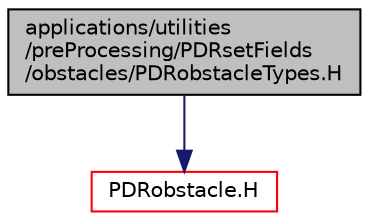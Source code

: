 digraph "applications/utilities/preProcessing/PDRsetFields/obstacles/PDRobstacleTypes.H"
{
  bgcolor="transparent";
  edge [fontname="Helvetica",fontsize="10",labelfontname="Helvetica",labelfontsize="10"];
  node [fontname="Helvetica",fontsize="10",shape=record];
  Node1 [label="applications/utilities\l/preProcessing/PDRsetFields\l/obstacles/PDRobstacleTypes.H",height=0.2,width=0.4,color="black", fillcolor="grey75", style="filled" fontcolor="black"];
  Node1 -> Node2 [color="midnightblue",fontsize="10",style="solid",fontname="Helvetica"];
  Node2 [label="PDRobstacle.H",height=0.2,width=0.4,color="red",URL="$PDRobstacle_8H.html"];
}
